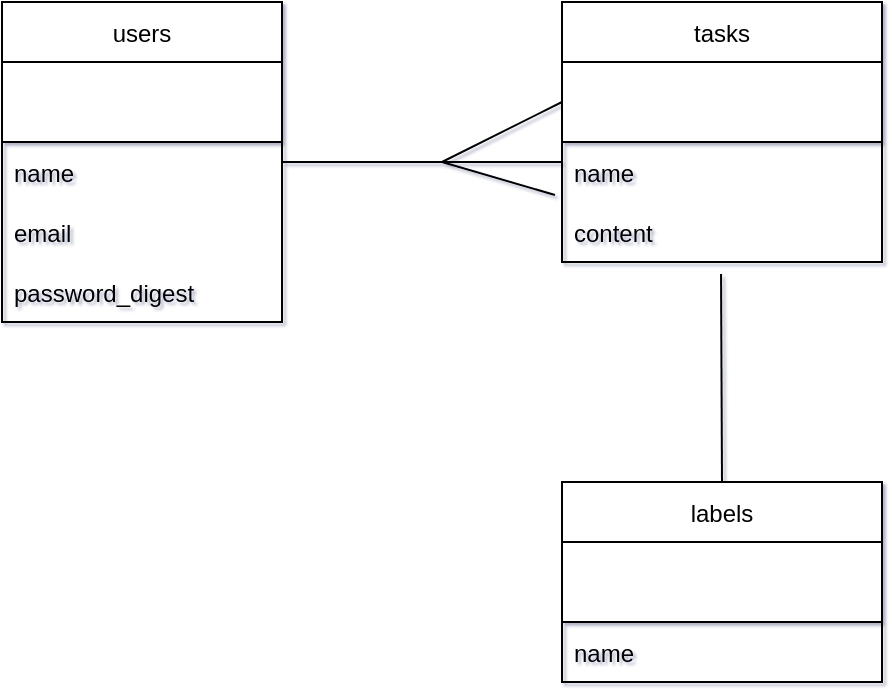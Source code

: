 <mxfile>
    <diagram id="5P75y1DNg9h6c5bWj5Jp" name="ページ1">
        <mxGraphModel dx="412" dy="348" grid="1" gridSize="10" guides="1" tooltips="1" connect="0" arrows="0" fold="1" page="1" pageScale="1" pageWidth="827" pageHeight="1169" math="0" shadow="1">
            <root>
                <mxCell id="0"/>
                <mxCell id="1" parent="0"/>
                <mxCell id="mY2gEeqdd13oGgH2W-yg-1" value="users" style="swimlane;fontStyle=0;childLayout=stackLayout;horizontal=1;startSize=30;horizontalStack=0;resizeParent=1;resizeParentMax=0;resizeLast=0;collapsible=1;marginBottom=0;" parent="1" vertex="1">
                    <mxGeometry x="120" y="120" width="140" height="160" as="geometry"/>
                </mxCell>
                <mxCell id="2" value="" style="rounded=0;whiteSpace=wrap;html=1;" vertex="1" parent="mY2gEeqdd13oGgH2W-yg-1">
                    <mxGeometry y="30" width="140" height="40" as="geometry"/>
                </mxCell>
                <mxCell id="mY2gEeqdd13oGgH2W-yg-2" value="name" style="text;strokeColor=none;fillColor=none;align=left;verticalAlign=middle;spacingLeft=4;spacingRight=4;overflow=hidden;points=[[0,0.5],[1,0.5]];portConstraint=eastwest;rotatable=0;" parent="mY2gEeqdd13oGgH2W-yg-1" vertex="1">
                    <mxGeometry y="70" width="140" height="30" as="geometry"/>
                </mxCell>
                <mxCell id="mY2gEeqdd13oGgH2W-yg-3" value="email" style="text;strokeColor=none;fillColor=none;align=left;verticalAlign=middle;spacingLeft=4;spacingRight=4;overflow=hidden;points=[[0,0.5],[1,0.5]];portConstraint=eastwest;rotatable=0;" parent="mY2gEeqdd13oGgH2W-yg-1" vertex="1">
                    <mxGeometry y="100" width="140" height="30" as="geometry"/>
                </mxCell>
                <mxCell id="mY2gEeqdd13oGgH2W-yg-4" value="password_digest" style="text;strokeColor=none;fillColor=none;align=left;verticalAlign=middle;spacingLeft=4;spacingRight=4;overflow=hidden;points=[[0,0.5],[1,0.5]];portConstraint=eastwest;rotatable=0;" parent="mY2gEeqdd13oGgH2W-yg-1" vertex="1">
                    <mxGeometry y="130" width="140" height="30" as="geometry"/>
                </mxCell>
                <mxCell id="mY2gEeqdd13oGgH2W-yg-5" value="tasks" style="swimlane;fontStyle=0;childLayout=stackLayout;horizontal=1;startSize=30;horizontalStack=0;resizeParent=1;resizeParentMax=0;resizeLast=0;collapsible=1;marginBottom=0;" parent="1" vertex="1">
                    <mxGeometry x="400" y="120" width="160" height="130" as="geometry"/>
                </mxCell>
                <mxCell id="3" value="" style="rounded=0;whiteSpace=wrap;html=1;" vertex="1" parent="mY2gEeqdd13oGgH2W-yg-5">
                    <mxGeometry y="30" width="160" height="40" as="geometry"/>
                </mxCell>
                <mxCell id="mY2gEeqdd13oGgH2W-yg-6" value="name" style="text;strokeColor=none;fillColor=none;align=left;verticalAlign=middle;spacingLeft=4;spacingRight=4;overflow=hidden;points=[[0,0.5],[1,0.5]];portConstraint=eastwest;rotatable=0;" parent="mY2gEeqdd13oGgH2W-yg-5" vertex="1">
                    <mxGeometry y="70" width="160" height="30" as="geometry"/>
                </mxCell>
                <mxCell id="mY2gEeqdd13oGgH2W-yg-8" value="content" style="text;strokeColor=none;fillColor=none;align=left;verticalAlign=middle;spacingLeft=4;spacingRight=4;overflow=hidden;points=[[0,0.5],[1,0.5]];portConstraint=eastwest;rotatable=0;" parent="mY2gEeqdd13oGgH2W-yg-5" vertex="1">
                    <mxGeometry y="100" width="160" height="30" as="geometry"/>
                </mxCell>
                <mxCell id="mY2gEeqdd13oGgH2W-yg-9" value="" style="endArrow=none;html=1;rounded=0;" parent="1" edge="1">
                    <mxGeometry width="50" height="50" relative="1" as="geometry">
                        <mxPoint x="260" y="200" as="sourcePoint"/>
                        <mxPoint x="400" y="200" as="targetPoint"/>
                        <Array as="points">
                            <mxPoint x="400" y="200"/>
                        </Array>
                    </mxGeometry>
                </mxCell>
                <mxCell id="4" value="labels" style="swimlane;fontStyle=0;childLayout=stackLayout;horizontal=1;startSize=30;horizontalStack=0;resizeParent=1;resizeParentMax=0;resizeLast=0;collapsible=1;marginBottom=0;" vertex="1" parent="1">
                    <mxGeometry x="400" y="360" width="160" height="100" as="geometry"/>
                </mxCell>
                <mxCell id="10" value="" style="rounded=0;whiteSpace=wrap;html=1;" vertex="1" parent="4">
                    <mxGeometry y="30" width="160" height="40" as="geometry"/>
                </mxCell>
                <mxCell id="5" value="name" style="text;strokeColor=none;fillColor=none;align=left;verticalAlign=middle;spacingLeft=4;spacingRight=4;overflow=hidden;points=[[0,0.5],[1,0.5]];portConstraint=eastwest;rotatable=0;" vertex="1" parent="4">
                    <mxGeometry y="70" width="160" height="30" as="geometry"/>
                </mxCell>
                <mxCell id="11" value="" style="endArrow=none;html=1;exitX=0.5;exitY=0;exitDx=0;exitDy=0;entryX=0.497;entryY=1.2;entryDx=0;entryDy=0;entryPerimeter=0;" edge="1" parent="1" source="4" target="mY2gEeqdd13oGgH2W-yg-8">
                    <mxGeometry width="50" height="50" relative="1" as="geometry">
                        <mxPoint x="430" y="330" as="sourcePoint"/>
                        <mxPoint x="480" y="280" as="targetPoint"/>
                    </mxGeometry>
                </mxCell>
                <mxCell id="13" value="" style="endArrow=none;html=1;entryX=0;entryY=0.5;entryDx=0;entryDy=0;" edge="1" parent="1" target="3">
                    <mxGeometry width="50" height="50" relative="1" as="geometry">
                        <mxPoint x="340" y="200" as="sourcePoint"/>
                        <mxPoint x="390" y="170" as="targetPoint"/>
                    </mxGeometry>
                </mxCell>
                <mxCell id="14" value="" style="endArrow=none;html=1;entryX=-0.022;entryY=-0.117;entryDx=0;entryDy=0;entryPerimeter=0;" edge="1" parent="1" target="mY2gEeqdd13oGgH2W-yg-8">
                    <mxGeometry width="50" height="50" relative="1" as="geometry">
                        <mxPoint x="340" y="200" as="sourcePoint"/>
                        <mxPoint x="410" y="180" as="targetPoint"/>
                    </mxGeometry>
                </mxCell>
            </root>
        </mxGraphModel>
    </diagram>
</mxfile>